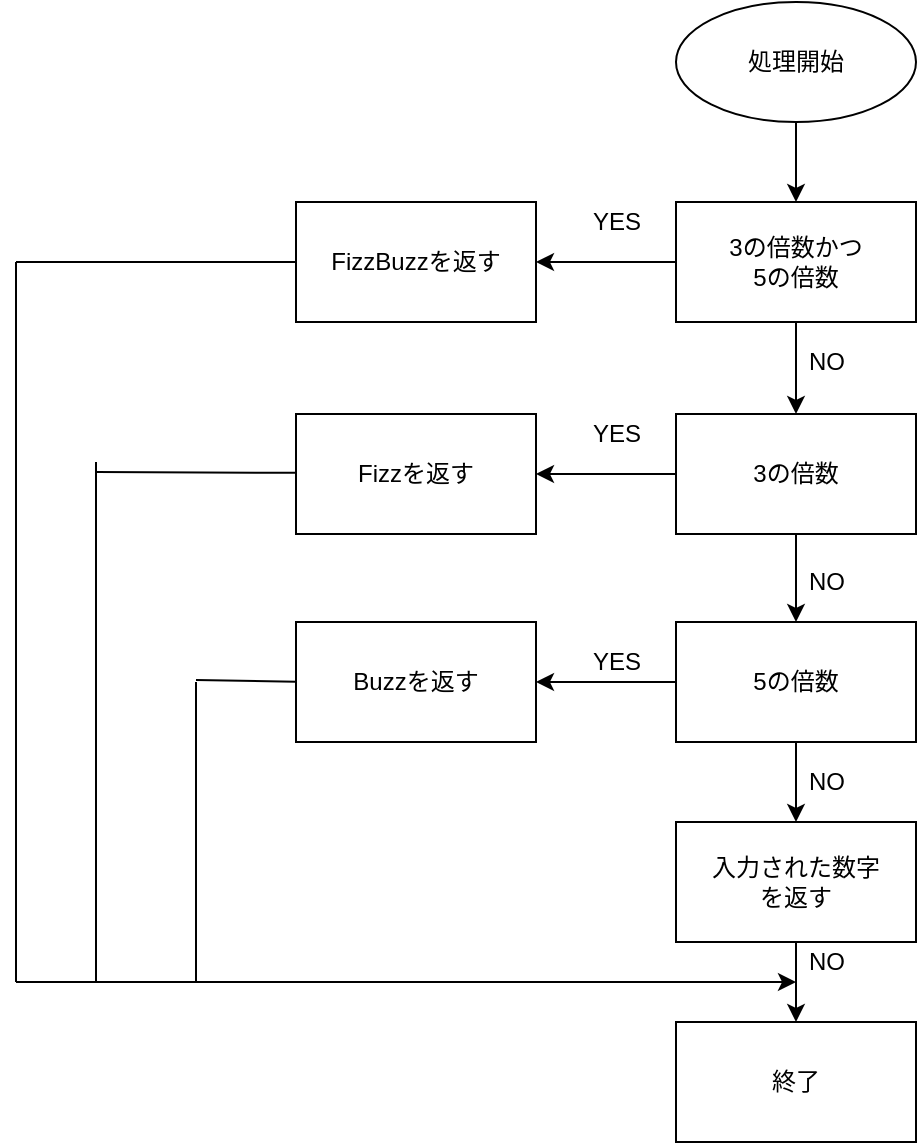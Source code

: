<mxfile version="14.5.6" type="device"><diagram id="V-RXJ_jRzZutfl-cayct" name="Page-1"><mxGraphModel dx="946" dy="1815" grid="1" gridSize="10" guides="1" tooltips="1" connect="1" arrows="1" fold="1" page="1" pageScale="1" pageWidth="827" pageHeight="1169" math="0" shadow="0"><root><mxCell id="0"/><mxCell id="1" parent="0"/><mxCell id="Yp_aTQNewv7f7YOYMoqp-12" style="edgeStyle=orthogonalEdgeStyle;rounded=0;orthogonalLoop=1;jettySize=auto;html=1;entryX=0.5;entryY=0;entryDx=0;entryDy=0;" edge="1" parent="1" source="Yp_aTQNewv7f7YOYMoqp-1" target="Yp_aTQNewv7f7YOYMoqp-4"><mxGeometry relative="1" as="geometry"/></mxCell><mxCell id="Yp_aTQNewv7f7YOYMoqp-1" value="処理開始" style="ellipse;whiteSpace=wrap;html=1;" vertex="1" parent="1"><mxGeometry x="390" y="-790" width="120" height="60" as="geometry"/></mxCell><mxCell id="Yp_aTQNewv7f7YOYMoqp-10" style="edgeStyle=orthogonalEdgeStyle;rounded=0;orthogonalLoop=1;jettySize=auto;html=1;entryX=0.5;entryY=0;entryDx=0;entryDy=0;" edge="1" parent="1" source="Yp_aTQNewv7f7YOYMoqp-4" target="Yp_aTQNewv7f7YOYMoqp-5"><mxGeometry relative="1" as="geometry"/></mxCell><mxCell id="Yp_aTQNewv7f7YOYMoqp-13" style="edgeStyle=orthogonalEdgeStyle;rounded=0;orthogonalLoop=1;jettySize=auto;html=1;exitX=0;exitY=0.5;exitDx=0;exitDy=0;entryX=1;entryY=0.5;entryDx=0;entryDy=0;" edge="1" parent="1" source="Yp_aTQNewv7f7YOYMoqp-4" target="Yp_aTQNewv7f7YOYMoqp-7"><mxGeometry relative="1" as="geometry"/></mxCell><mxCell id="Yp_aTQNewv7f7YOYMoqp-4" value="&lt;span&gt;3の倍数かつ&lt;/span&gt;&lt;br&gt;&lt;span&gt;5の倍数&lt;/span&gt;" style="rounded=0;whiteSpace=wrap;html=1;" vertex="1" parent="1"><mxGeometry x="390" y="-690" width="120" height="60" as="geometry"/></mxCell><mxCell id="Yp_aTQNewv7f7YOYMoqp-11" style="edgeStyle=orthogonalEdgeStyle;rounded=0;orthogonalLoop=1;jettySize=auto;html=1;entryX=0.5;entryY=0;entryDx=0;entryDy=0;" edge="1" parent="1" source="Yp_aTQNewv7f7YOYMoqp-5" target="Yp_aTQNewv7f7YOYMoqp-6"><mxGeometry relative="1" as="geometry"/></mxCell><mxCell id="Yp_aTQNewv7f7YOYMoqp-14" style="edgeStyle=orthogonalEdgeStyle;rounded=0;orthogonalLoop=1;jettySize=auto;html=1;exitX=0;exitY=0.5;exitDx=0;exitDy=0;entryX=1;entryY=0.5;entryDx=0;entryDy=0;" edge="1" parent="1" source="Yp_aTQNewv7f7YOYMoqp-5" target="Yp_aTQNewv7f7YOYMoqp-8"><mxGeometry relative="1" as="geometry"/></mxCell><mxCell id="Yp_aTQNewv7f7YOYMoqp-5" value="&lt;span&gt;3の倍数&lt;/span&gt;" style="rounded=0;whiteSpace=wrap;html=1;" vertex="1" parent="1"><mxGeometry x="390" y="-584" width="120" height="60" as="geometry"/></mxCell><mxCell id="Yp_aTQNewv7f7YOYMoqp-15" style="edgeStyle=orthogonalEdgeStyle;rounded=0;orthogonalLoop=1;jettySize=auto;html=1;exitX=0;exitY=0.5;exitDx=0;exitDy=0;entryX=1;entryY=0.5;entryDx=0;entryDy=0;" edge="1" parent="1" source="Yp_aTQNewv7f7YOYMoqp-6" target="Yp_aTQNewv7f7YOYMoqp-9"><mxGeometry relative="1" as="geometry"/></mxCell><mxCell id="Yp_aTQNewv7f7YOYMoqp-19" style="edgeStyle=orthogonalEdgeStyle;rounded=0;orthogonalLoop=1;jettySize=auto;html=1;entryX=0.5;entryY=0;entryDx=0;entryDy=0;" edge="1" parent="1" source="Yp_aTQNewv7f7YOYMoqp-6" target="Yp_aTQNewv7f7YOYMoqp-20"><mxGeometry relative="1" as="geometry"><mxPoint x="450" y="-390" as="targetPoint"/></mxGeometry></mxCell><mxCell id="Yp_aTQNewv7f7YOYMoqp-6" value="&lt;span&gt;5の倍数&lt;/span&gt;" style="rounded=0;whiteSpace=wrap;html=1;" vertex="1" parent="1"><mxGeometry x="390" y="-480" width="120" height="60" as="geometry"/></mxCell><mxCell id="Yp_aTQNewv7f7YOYMoqp-7" value="FizzBuzzを返す" style="rounded=0;whiteSpace=wrap;html=1;" vertex="1" parent="1"><mxGeometry x="200" y="-690" width="120" height="60" as="geometry"/></mxCell><mxCell id="Yp_aTQNewv7f7YOYMoqp-8" value="Fizzを返す" style="rounded=0;whiteSpace=wrap;html=1;" vertex="1" parent="1"><mxGeometry x="200" y="-584" width="120" height="60" as="geometry"/></mxCell><mxCell id="Yp_aTQNewv7f7YOYMoqp-9" value="Buzzを返す" style="rounded=0;whiteSpace=wrap;html=1;" vertex="1" parent="1"><mxGeometry x="200" y="-480" width="120" height="60" as="geometry"/></mxCell><mxCell id="Yp_aTQNewv7f7YOYMoqp-16" value="" style="endArrow=none;html=1;exitX=0;exitY=0.5;exitDx=0;exitDy=0;" edge="1" parent="1" source="Yp_aTQNewv7f7YOYMoqp-7"><mxGeometry width="50" height="50" relative="1" as="geometry"><mxPoint x="370" y="-490" as="sourcePoint"/><mxPoint x="60" y="-660" as="targetPoint"/></mxGeometry></mxCell><mxCell id="Yp_aTQNewv7f7YOYMoqp-17" value="" style="endArrow=none;html=1;exitX=0;exitY=0.5;exitDx=0;exitDy=0;" edge="1" parent="1"><mxGeometry width="50" height="50" relative="1" as="geometry"><mxPoint x="200" y="-554.59" as="sourcePoint"/><mxPoint x="100" y="-555" as="targetPoint"/></mxGeometry></mxCell><mxCell id="Yp_aTQNewv7f7YOYMoqp-18" value="" style="endArrow=none;html=1;exitX=0;exitY=0.5;exitDx=0;exitDy=0;" edge="1" parent="1"><mxGeometry width="50" height="50" relative="1" as="geometry"><mxPoint x="200" y="-450.18" as="sourcePoint"/><mxPoint x="150" y="-451" as="targetPoint"/></mxGeometry></mxCell><mxCell id="Yp_aTQNewv7f7YOYMoqp-26" style="edgeStyle=orthogonalEdgeStyle;rounded=0;orthogonalLoop=1;jettySize=auto;html=1;entryX=0.5;entryY=0;entryDx=0;entryDy=0;" edge="1" parent="1" source="Yp_aTQNewv7f7YOYMoqp-20" target="Yp_aTQNewv7f7YOYMoqp-25"><mxGeometry relative="1" as="geometry"/></mxCell><mxCell id="Yp_aTQNewv7f7YOYMoqp-20" value="入力された数字&lt;br&gt;を返す" style="rounded=0;whiteSpace=wrap;html=1;" vertex="1" parent="1"><mxGeometry x="390" y="-380" width="120" height="60" as="geometry"/></mxCell><mxCell id="Yp_aTQNewv7f7YOYMoqp-21" value="" style="endArrow=none;html=1;" edge="1" parent="1"><mxGeometry width="50" height="50" relative="1" as="geometry"><mxPoint x="60" y="-660" as="sourcePoint"/><mxPoint x="60" y="-300" as="targetPoint"/></mxGeometry></mxCell><mxCell id="Yp_aTQNewv7f7YOYMoqp-22" value="" style="endArrow=none;html=1;" edge="1" parent="1"><mxGeometry width="50" height="50" relative="1" as="geometry"><mxPoint x="100" y="-560" as="sourcePoint"/><mxPoint x="100" y="-300" as="targetPoint"/></mxGeometry></mxCell><mxCell id="Yp_aTQNewv7f7YOYMoqp-23" value="" style="endArrow=none;html=1;" edge="1" parent="1"><mxGeometry width="50" height="50" relative="1" as="geometry"><mxPoint x="150" y="-450" as="sourcePoint"/><mxPoint x="150" y="-300" as="targetPoint"/></mxGeometry></mxCell><mxCell id="Yp_aTQNewv7f7YOYMoqp-25" value="終了" style="rounded=0;whiteSpace=wrap;html=1;" vertex="1" parent="1"><mxGeometry x="390" y="-280" width="120" height="60" as="geometry"/></mxCell><mxCell id="Yp_aTQNewv7f7YOYMoqp-27" value="" style="endArrow=classic;html=1;" edge="1" parent="1"><mxGeometry width="50" height="50" relative="1" as="geometry"><mxPoint x="60" y="-300" as="sourcePoint"/><mxPoint x="450" y="-300" as="targetPoint"/></mxGeometry></mxCell><mxCell id="Yp_aTQNewv7f7YOYMoqp-28" value="NO" style="text;html=1;align=center;verticalAlign=middle;resizable=0;points=[];autosize=1;" vertex="1" parent="1"><mxGeometry x="450" y="-620" width="30" height="20" as="geometry"/></mxCell><mxCell id="Yp_aTQNewv7f7YOYMoqp-29" value="NO" style="text;html=1;align=center;verticalAlign=middle;resizable=0;points=[];autosize=1;" vertex="1" parent="1"><mxGeometry x="450" y="-510" width="30" height="20" as="geometry"/></mxCell><mxCell id="Yp_aTQNewv7f7YOYMoqp-30" value="NO" style="text;html=1;align=center;verticalAlign=middle;resizable=0;points=[];autosize=1;" vertex="1" parent="1"><mxGeometry x="450" y="-410" width="30" height="20" as="geometry"/></mxCell><mxCell id="Yp_aTQNewv7f7YOYMoqp-31" value="NO" style="text;html=1;align=center;verticalAlign=middle;resizable=0;points=[];autosize=1;" vertex="1" parent="1"><mxGeometry x="450" y="-320" width="30" height="20" as="geometry"/></mxCell><mxCell id="Yp_aTQNewv7f7YOYMoqp-32" value="YES" style="text;html=1;align=center;verticalAlign=middle;resizable=0;points=[];autosize=1;" vertex="1" parent="1"><mxGeometry x="340" y="-690" width="40" height="20" as="geometry"/></mxCell><mxCell id="Yp_aTQNewv7f7YOYMoqp-33" value="YES" style="text;html=1;align=center;verticalAlign=middle;resizable=0;points=[];autosize=1;" vertex="1" parent="1"><mxGeometry x="340" y="-584" width="40" height="20" as="geometry"/></mxCell><mxCell id="Yp_aTQNewv7f7YOYMoqp-34" value="YES" style="text;html=1;align=center;verticalAlign=middle;resizable=0;points=[];autosize=1;" vertex="1" parent="1"><mxGeometry x="340" y="-470" width="40" height="20" as="geometry"/></mxCell></root></mxGraphModel></diagram></mxfile>